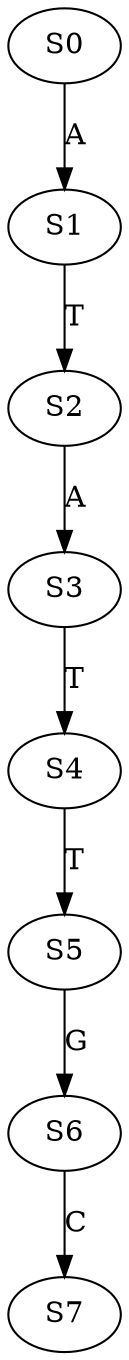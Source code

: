 strict digraph  {
	S0 -> S1 [ label = A ];
	S1 -> S2 [ label = T ];
	S2 -> S3 [ label = A ];
	S3 -> S4 [ label = T ];
	S4 -> S5 [ label = T ];
	S5 -> S6 [ label = G ];
	S6 -> S7 [ label = C ];
}
